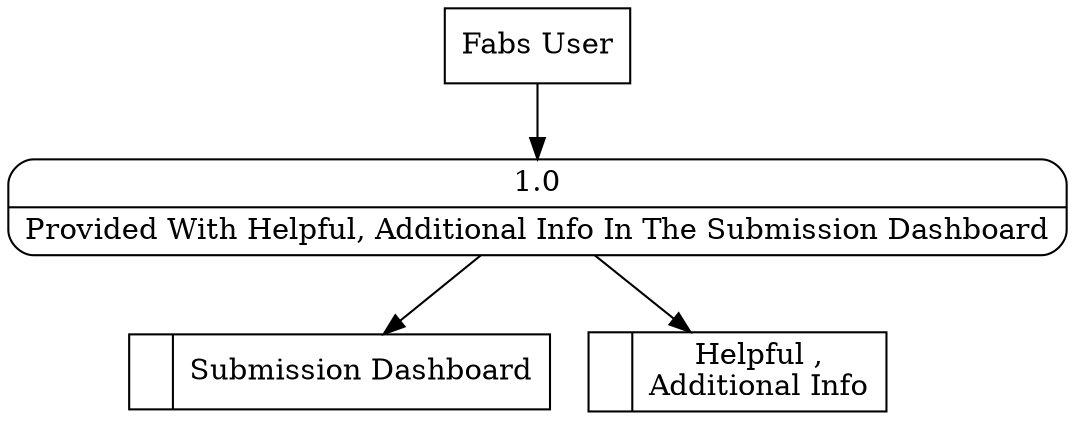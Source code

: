 digraph dfd2{ 
node[shape=record]
200 [label="<f0>  |<f1> Submission Dashboard " ];
201 [label="<f0>  |<f1> Helpful ,\nAdditional Info " ];
202 [label="Fabs User" shape=box];
203 [label="{<f0> 1.0|<f1> Provided With Helpful, Additional Info In The Submission Dashboard }" shape=Mrecord];
202 -> 203
203 -> 201
203 -> 200
}